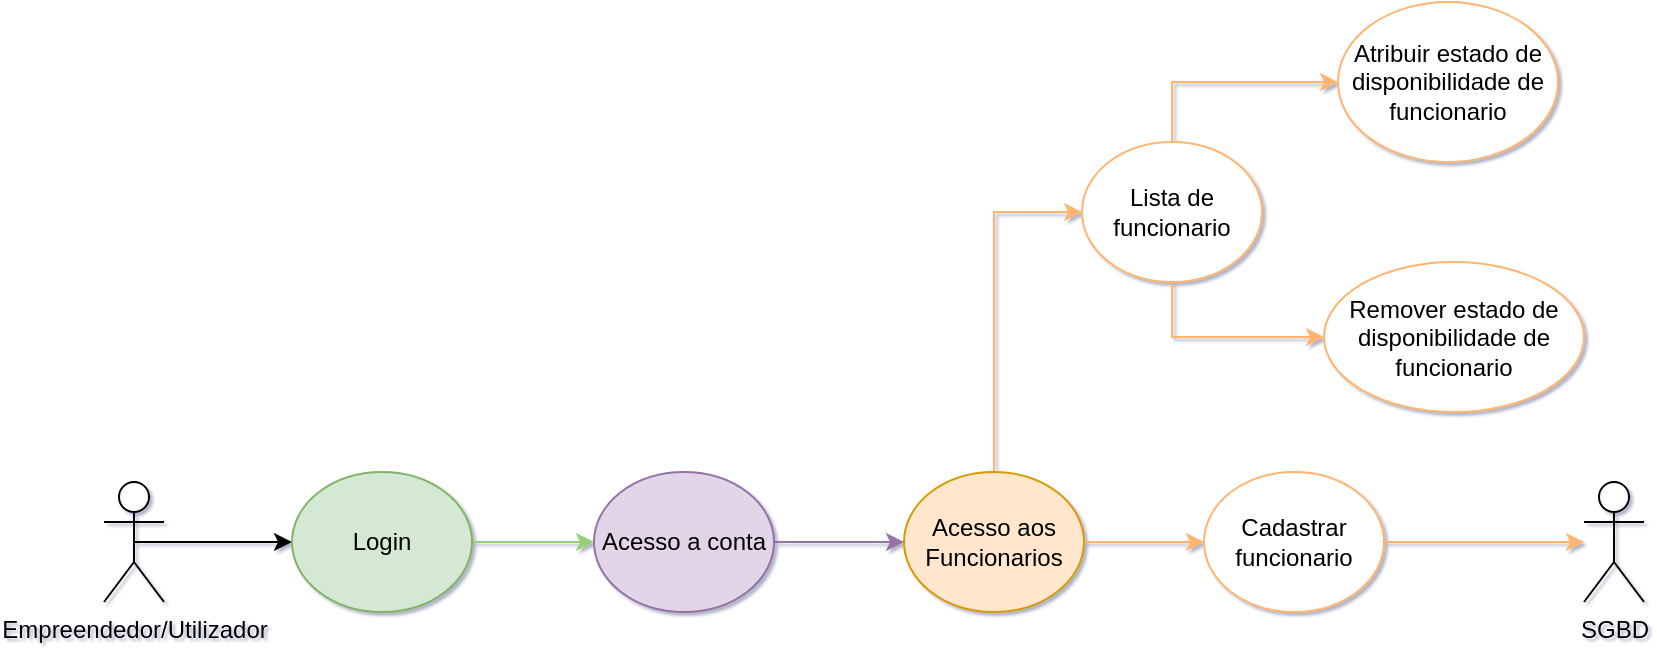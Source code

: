 <mxfile version="26.2.4">
  <diagram name="Página-1" id="Bw-3vuzHvK8cUdGuyqDx">
    <mxGraphModel dx="3177" dy="-4218" grid="1" gridSize="10" guides="1" tooltips="1" connect="1" arrows="1" fold="1" page="1" pageScale="1" pageWidth="583" pageHeight="827" background="none" math="0" shadow="1">
      <root>
        <mxCell id="0" />
        <mxCell id="1" parent="0" />
        <mxCell id="2x62SgGYw6rRhBSeBtnu-166" style="edgeStyle=orthogonalEdgeStyle;rounded=0;orthogonalLoop=1;jettySize=auto;html=1;exitX=0.5;exitY=0.5;exitDx=0;exitDy=0;exitPerimeter=0;" parent="1" source="2x62SgGYw6rRhBSeBtnu-167" target="2x62SgGYw6rRhBSeBtnu-177" edge="1">
          <mxGeometry relative="1" as="geometry" />
        </mxCell>
        <mxCell id="2x62SgGYw6rRhBSeBtnu-167" value="Empreendedor/Utilizador" style="shape=umlActor;verticalLabelPosition=bottom;verticalAlign=top;html=1;outlineConnect=0;labelBackgroundColor=none;" parent="1" vertex="1">
          <mxGeometry x="-1550" y="5410" width="30" height="60" as="geometry" />
        </mxCell>
        <mxCell id="2x62SgGYw6rRhBSeBtnu-168" style="edgeStyle=orthogonalEdgeStyle;rounded=0;orthogonalLoop=1;jettySize=auto;html=1;exitX=1;exitY=0.5;exitDx=0;exitDy=0;fillColor=#ffcc99;strokeColor=#FFB570;" parent="1" source="2x62SgGYw6rRhBSeBtnu-169" target="2x62SgGYw6rRhBSeBtnu-180" edge="1">
          <mxGeometry relative="1" as="geometry" />
        </mxCell>
        <mxCell id="2x62SgGYw6rRhBSeBtnu-169" value="Cadastrar funcionario" style="ellipse;whiteSpace=wrap;html=1;labelBackgroundColor=none;strokeColor=#FFB570;" parent="1" vertex="1">
          <mxGeometry x="-1000" y="5405" width="90" height="70" as="geometry" />
        </mxCell>
        <mxCell id="2x62SgGYw6rRhBSeBtnu-170" style="edgeStyle=orthogonalEdgeStyle;rounded=0;orthogonalLoop=1;jettySize=auto;html=1;exitX=1;exitY=0.5;exitDx=0;exitDy=0;entryX=0;entryY=0.5;entryDx=0;entryDy=0;strokeColor=#FFB570;" parent="1" source="2x62SgGYw6rRhBSeBtnu-172" target="2x62SgGYw6rRhBSeBtnu-169" edge="1">
          <mxGeometry relative="1" as="geometry">
            <Array as="points" />
          </mxGeometry>
        </mxCell>
        <mxCell id="2x62SgGYw6rRhBSeBtnu-171" style="edgeStyle=orthogonalEdgeStyle;rounded=0;orthogonalLoop=1;jettySize=auto;html=1;exitX=0.5;exitY=0;exitDx=0;exitDy=0;strokeColor=#FFB570;entryX=0;entryY=0.5;entryDx=0;entryDy=0;" parent="1" source="2x62SgGYw6rRhBSeBtnu-172" target="2x62SgGYw6rRhBSeBtnu-175" edge="1">
          <mxGeometry relative="1" as="geometry" />
        </mxCell>
        <mxCell id="2x62SgGYw6rRhBSeBtnu-172" value="Acesso aos Funcionarios" style="ellipse;whiteSpace=wrap;html=1;labelBackgroundColor=none;fillColor=#ffe6cc;strokeColor=#d79b00;" parent="1" vertex="1">
          <mxGeometry x="-1150" y="5405" width="90" height="70" as="geometry" />
        </mxCell>
        <mxCell id="2x62SgGYw6rRhBSeBtnu-173" style="edgeStyle=orthogonalEdgeStyle;rounded=0;orthogonalLoop=1;jettySize=auto;html=1;exitX=0.5;exitY=0;exitDx=0;exitDy=0;entryX=0;entryY=0.5;entryDx=0;entryDy=0;strokeColor=#FFB570;" parent="1" source="2x62SgGYw6rRhBSeBtnu-175" target="2x62SgGYw6rRhBSeBtnu-219" edge="1">
          <mxGeometry relative="1" as="geometry" />
        </mxCell>
        <mxCell id="2x62SgGYw6rRhBSeBtnu-174" style="edgeStyle=orthogonalEdgeStyle;rounded=0;orthogonalLoop=1;jettySize=auto;html=1;exitX=0.5;exitY=1;exitDx=0;exitDy=0;entryX=0;entryY=0.5;entryDx=0;entryDy=0;strokeColor=#FFB570;" parent="1" source="2x62SgGYw6rRhBSeBtnu-175" target="2x62SgGYw6rRhBSeBtnu-238" edge="1">
          <mxGeometry relative="1" as="geometry" />
        </mxCell>
        <mxCell id="2x62SgGYw6rRhBSeBtnu-175" value="Lista de funcionario" style="ellipse;whiteSpace=wrap;html=1;labelBackgroundColor=none;strokeColor=#FFB570;" parent="1" vertex="1">
          <mxGeometry x="-1061" y="5240" width="90" height="70" as="geometry" />
        </mxCell>
        <mxCell id="2x62SgGYw6rRhBSeBtnu-176" style="edgeStyle=orthogonalEdgeStyle;rounded=0;orthogonalLoop=1;jettySize=auto;html=1;exitX=1;exitY=0.5;exitDx=0;exitDy=0;strokeColor=#97D077;" parent="1" source="2x62SgGYw6rRhBSeBtnu-177" target="2x62SgGYw6rRhBSeBtnu-179" edge="1">
          <mxGeometry relative="1" as="geometry" />
        </mxCell>
        <mxCell id="2x62SgGYw6rRhBSeBtnu-177" value="Login" style="ellipse;whiteSpace=wrap;html=1;labelBackgroundColor=none;fillColor=#d5e8d4;strokeColor=#82b366;" parent="1" vertex="1">
          <mxGeometry x="-1456" y="5405" width="90" height="70" as="geometry" />
        </mxCell>
        <mxCell id="2x62SgGYw6rRhBSeBtnu-178" style="edgeStyle=orthogonalEdgeStyle;rounded=0;orthogonalLoop=1;jettySize=auto;html=1;exitX=1;exitY=0.5;exitDx=0;exitDy=0;strokeColor=#9673A6;" parent="1" source="2x62SgGYw6rRhBSeBtnu-179" target="2x62SgGYw6rRhBSeBtnu-172" edge="1">
          <mxGeometry relative="1" as="geometry" />
        </mxCell>
        <mxCell id="2x62SgGYw6rRhBSeBtnu-179" value="Acesso a conta" style="ellipse;whiteSpace=wrap;html=1;labelBackgroundColor=none;fillColor=#e1d5e7;strokeColor=#9673A6;" parent="1" vertex="1">
          <mxGeometry x="-1305" y="5405" width="90" height="70" as="geometry" />
        </mxCell>
        <mxCell id="2x62SgGYw6rRhBSeBtnu-180" value="SGBD" style="shape=umlActor;verticalLabelPosition=bottom;verticalAlign=top;html=1;outlineConnect=0;labelBackgroundColor=none;" parent="1" vertex="1">
          <mxGeometry x="-810" y="5410" width="30" height="60" as="geometry" />
        </mxCell>
        <mxCell id="2x62SgGYw6rRhBSeBtnu-219" value="Atribuir estado de disponibilidade de funcionario" style="ellipse;whiteSpace=wrap;html=1;labelBackgroundColor=none;strokeColor=#FFB570;" parent="1" vertex="1">
          <mxGeometry x="-933" y="5170" width="110" height="80" as="geometry" />
        </mxCell>
        <mxCell id="2x62SgGYw6rRhBSeBtnu-238" value="Remover estado de disponibilidade de funcionario" style="ellipse;whiteSpace=wrap;html=1;labelBackgroundColor=none;strokeColor=#FFB570;" parent="1" vertex="1">
          <mxGeometry x="-940" y="5300" width="130" height="75" as="geometry" />
        </mxCell>
      </root>
    </mxGraphModel>
  </diagram>
</mxfile>
